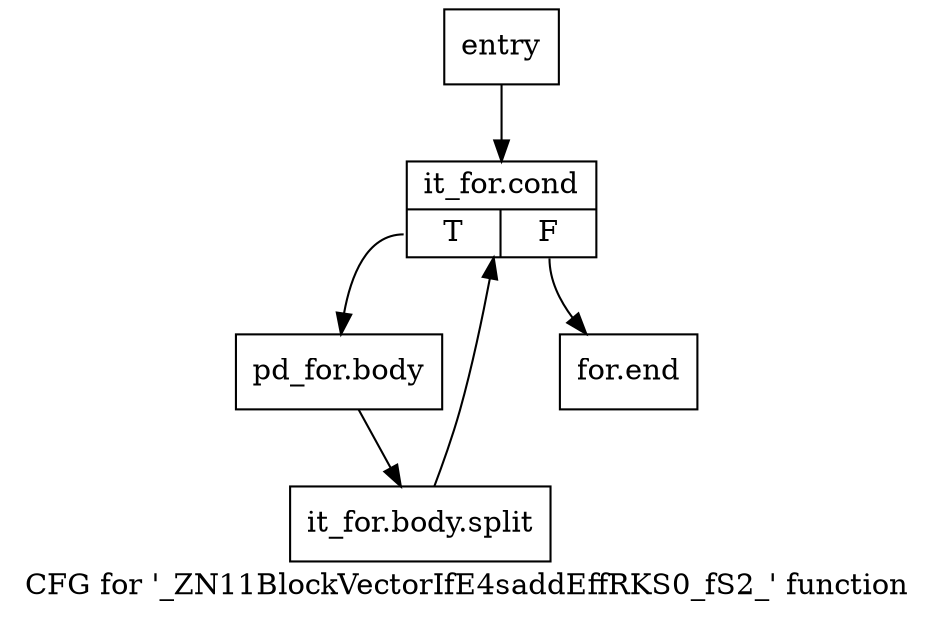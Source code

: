 digraph "CFG for '_ZN11BlockVectorIfE4saddEffRKS0_fS2_' function" {
	label="CFG for '_ZN11BlockVectorIfE4saddEffRKS0_fS2_' function";

	Node0x2efbb80 [shape=record,label="{entry}"];
	Node0x2efbb80 -> Node0x2efbbd0;
	Node0x2efbbd0 [shape=record,label="{it_for.cond|{<s0>T|<s1>F}}"];
	Node0x2efbbd0:s0 -> Node0x2efbc20;
	Node0x2efbbd0:s1 -> Node0x2efbc70;
	Node0x2efbc20 [shape=record,label="{pd_for.body}"];
	Node0x2efbc20 -> Node0x7e9e1c0;
	Node0x7e9e1c0 [shape=record,label="{it_for.body.split}"];
	Node0x7e9e1c0 -> Node0x2efbbd0;
	Node0x2efbc70 [shape=record,label="{for.end}"];
}
